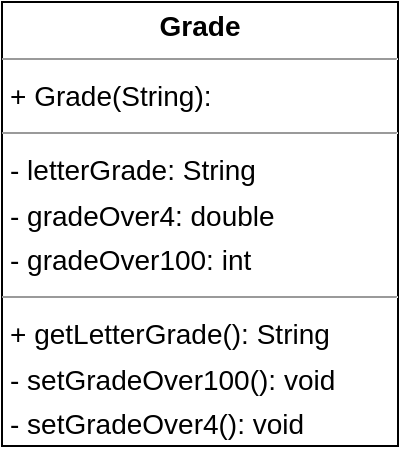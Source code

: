 <mxfile version="22.0.3" type="device">
  <diagram name="Sayfa -1" id="cc5wXZ5A9qh3XKYY3hAo">
    <mxGraphModel dx="209" dy="606" grid="1" gridSize="10" guides="1" tooltips="1" connect="1" arrows="1" fold="1" page="1" pageScale="1" pageWidth="827" pageHeight="1169" math="0" shadow="0">
      <root>
        <mxCell id="0" />
        <mxCell id="1" parent="0" />
        <mxCell id="slwaYwKlCHfKj7vABPI2-3" value="&lt;p style=&quot;margin:0px;margin-top:4px;text-align:center;&quot;&gt;&lt;b&gt;Grade&lt;/b&gt;&lt;/p&gt;&lt;hr size=&quot;1&quot;/&gt;&lt;p style=&quot;margin:0 0 0 4px;line-height:1.6;&quot;&gt;+ Grade(String): &lt;/p&gt;&lt;hr size=&quot;1&quot;/&gt;&lt;p style=&quot;margin:0 0 0 4px;line-height:1.6;&quot;&gt;- letterGrade: String&lt;br/&gt;- gradeOver4: double&lt;br/&gt;- gradeOver100: int&lt;/p&gt;&lt;hr size=&quot;1&quot;/&gt;&lt;p style=&quot;margin:0 0 0 4px;line-height:1.6;&quot;&gt;+ getLetterGrade(): String&lt;br/&gt;- setGradeOver100(): void&lt;br/&gt;- setGradeOver4(): void&lt;br/&gt;+ getGradeOver4(): double&lt;/p&gt;" style="verticalAlign=top;align=left;overflow=fill;fontSize=14;fontFamily=Helvetica;html=1;rounded=0;shadow=0;comic=0;labelBackgroundColor=none;strokeWidth=1;" vertex="1" parent="1">
          <mxGeometry x="910" y="40" width="198" height="222" as="geometry" />
        </mxCell>
      </root>
    </mxGraphModel>
  </diagram>
</mxfile>
